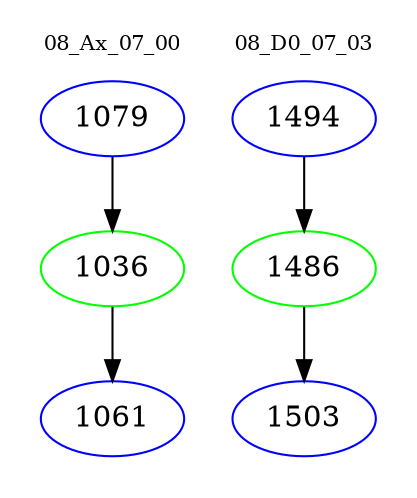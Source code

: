digraph{
subgraph cluster_0 {
color = white
label = "08_Ax_07_00";
fontsize=10;
T0_1079 [label="1079", color="blue"]
T0_1079 -> T0_1036 [color="black"]
T0_1036 [label="1036", color="green"]
T0_1036 -> T0_1061 [color="black"]
T0_1061 [label="1061", color="blue"]
}
subgraph cluster_1 {
color = white
label = "08_D0_07_03";
fontsize=10;
T1_1494 [label="1494", color="blue"]
T1_1494 -> T1_1486 [color="black"]
T1_1486 [label="1486", color="green"]
T1_1486 -> T1_1503 [color="black"]
T1_1503 [label="1503", color="blue"]
}
}
